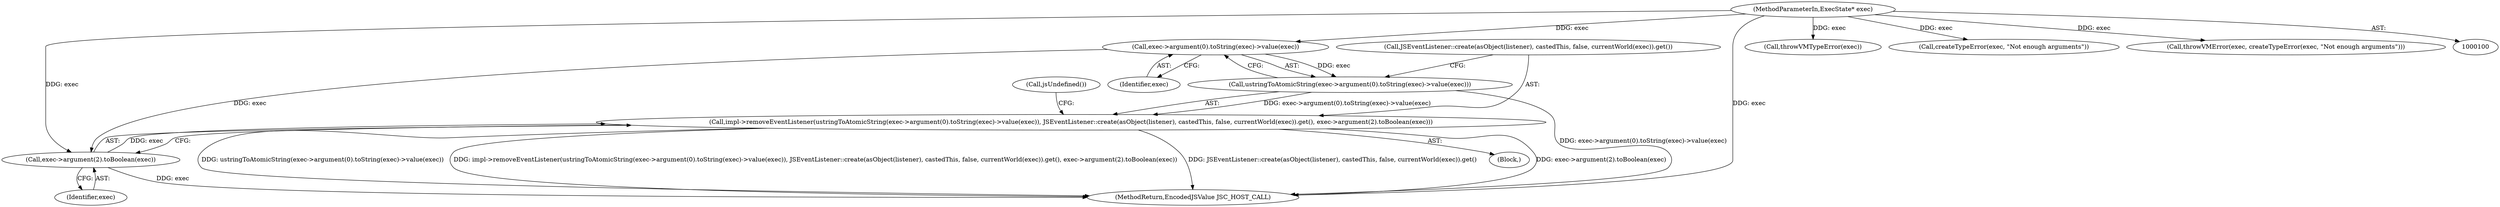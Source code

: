 digraph "0_Chrome_b944f670bb7a8a919daac497a4ea0536c954c201_49@pointer" {
"1000150" [label="(Call,exec->argument(0).toString(exec)->value(exec))"];
"1000101" [label="(MethodParameterIn,ExecState* exec)"];
"1000149" [label="(Call,ustringToAtomicString(exec->argument(0).toString(exec)->value(exec)))"];
"1000148" [label="(Call,impl->removeEventListener(ustringToAtomicString(exec->argument(0).toString(exec)->value(exec)), JSEventListener::create(asObject(listener), castedThis, false, currentWorld(exec)).get(), exec->argument(2).toBoolean(exec)))"];
"1000153" [label="(Call,exec->argument(2).toBoolean(exec))"];
"1000148" [label="(Call,impl->removeEventListener(ustringToAtomicString(exec->argument(0).toString(exec)->value(exec)), JSEventListener::create(asObject(listener), castedThis, false, currentWorld(exec)).get(), exec->argument(2).toBoolean(exec)))"];
"1000157" [label="(Call,jsUndefined())"];
"1000154" [label="(Identifier,exec)"];
"1000149" [label="(Call,ustringToAtomicString(exec->argument(0).toString(exec)->value(exec)))"];
"1000153" [label="(Call,exec->argument(2).toBoolean(exec))"];
"1000150" [label="(Call,exec->argument(0).toString(exec)->value(exec))"];
"1000151" [label="(Identifier,exec)"];
"1000152" [label="(Call,JSEventListener::create(asObject(listener), castedThis, false, currentWorld(exec)).get())"];
"1000113" [label="(Call,throwVMTypeError(exec))"];
"1000134" [label="(Call,createTypeError(exec, \"Not enough arguments\"))"];
"1000158" [label="(MethodReturn,EncodedJSValue JSC_HOST_CALL)"];
"1000102" [label="(Block,)"];
"1000101" [label="(MethodParameterIn,ExecState* exec)"];
"1000132" [label="(Call,throwVMError(exec, createTypeError(exec, \"Not enough arguments\")))"];
"1000150" -> "1000149"  [label="AST: "];
"1000150" -> "1000151"  [label="CFG: "];
"1000151" -> "1000150"  [label="AST: "];
"1000149" -> "1000150"  [label="CFG: "];
"1000150" -> "1000149"  [label="DDG: exec"];
"1000101" -> "1000150"  [label="DDG: exec"];
"1000150" -> "1000153"  [label="DDG: exec"];
"1000101" -> "1000100"  [label="AST: "];
"1000101" -> "1000158"  [label="DDG: exec"];
"1000101" -> "1000113"  [label="DDG: exec"];
"1000101" -> "1000132"  [label="DDG: exec"];
"1000101" -> "1000134"  [label="DDG: exec"];
"1000101" -> "1000153"  [label="DDG: exec"];
"1000149" -> "1000148"  [label="AST: "];
"1000152" -> "1000149"  [label="CFG: "];
"1000149" -> "1000158"  [label="DDG: exec->argument(0).toString(exec)->value(exec)"];
"1000149" -> "1000148"  [label="DDG: exec->argument(0).toString(exec)->value(exec)"];
"1000148" -> "1000102"  [label="AST: "];
"1000148" -> "1000153"  [label="CFG: "];
"1000152" -> "1000148"  [label="AST: "];
"1000153" -> "1000148"  [label="AST: "];
"1000157" -> "1000148"  [label="CFG: "];
"1000148" -> "1000158"  [label="DDG: exec->argument(2).toBoolean(exec)"];
"1000148" -> "1000158"  [label="DDG: JSEventListener::create(asObject(listener), castedThis, false, currentWorld(exec)).get()"];
"1000148" -> "1000158"  [label="DDG: ustringToAtomicString(exec->argument(0).toString(exec)->value(exec))"];
"1000148" -> "1000158"  [label="DDG: impl->removeEventListener(ustringToAtomicString(exec->argument(0).toString(exec)->value(exec)), JSEventListener::create(asObject(listener), castedThis, false, currentWorld(exec)).get(), exec->argument(2).toBoolean(exec))"];
"1000153" -> "1000148"  [label="DDG: exec"];
"1000153" -> "1000154"  [label="CFG: "];
"1000154" -> "1000153"  [label="AST: "];
"1000153" -> "1000158"  [label="DDG: exec"];
}
